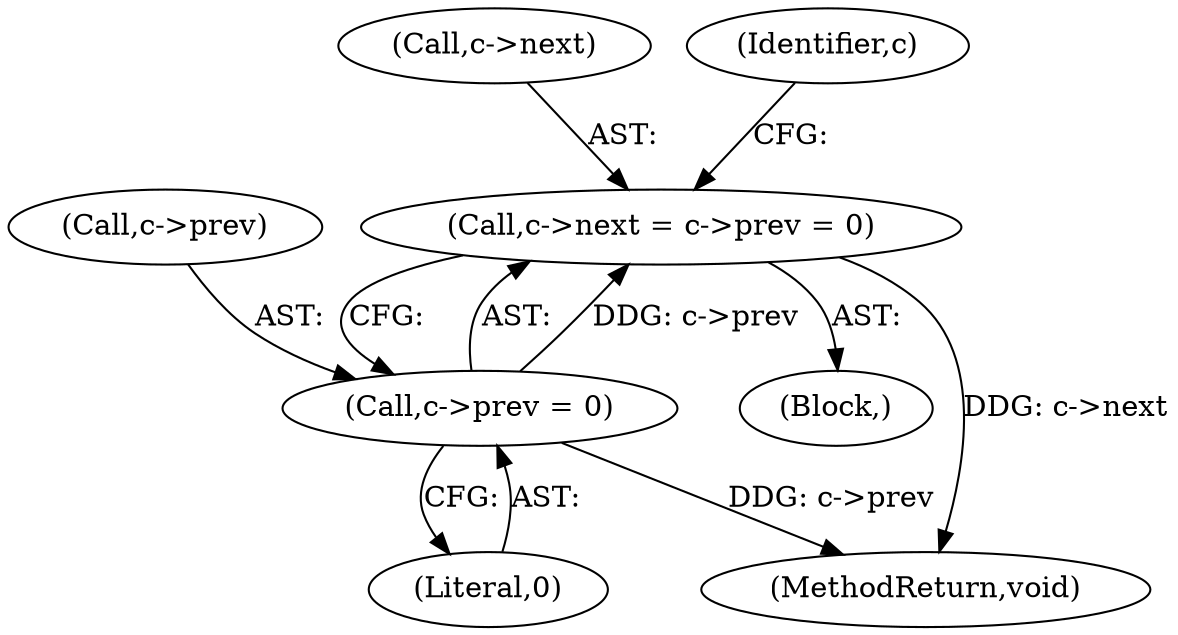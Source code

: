 digraph "1_iperf_91f2fa59e8ed80dfbf400add0164ee0e508e412a_29@pointer" {
"1000173" [label="(Call,c->next = c->prev = 0)"];
"1000177" [label="(Call,c->prev = 0)"];
"1000173" [label="(Call,c->next = c->prev = 0)"];
"1000177" [label="(Call,c->prev = 0)"];
"1000174" [label="(Call,c->next)"];
"1000181" [label="(Literal,0)"];
"1000104" [label="(Block,)"];
"1000183" [label="(Identifier,c)"];
"1000184" [label="(MethodReturn,void)"];
"1000178" [label="(Call,c->prev)"];
"1000173" -> "1000104"  [label="AST: "];
"1000173" -> "1000177"  [label="CFG: "];
"1000174" -> "1000173"  [label="AST: "];
"1000177" -> "1000173"  [label="AST: "];
"1000183" -> "1000173"  [label="CFG: "];
"1000173" -> "1000184"  [label="DDG: c->next"];
"1000177" -> "1000173"  [label="DDG: c->prev"];
"1000177" -> "1000181"  [label="CFG: "];
"1000178" -> "1000177"  [label="AST: "];
"1000181" -> "1000177"  [label="AST: "];
"1000177" -> "1000184"  [label="DDG: c->prev"];
}
